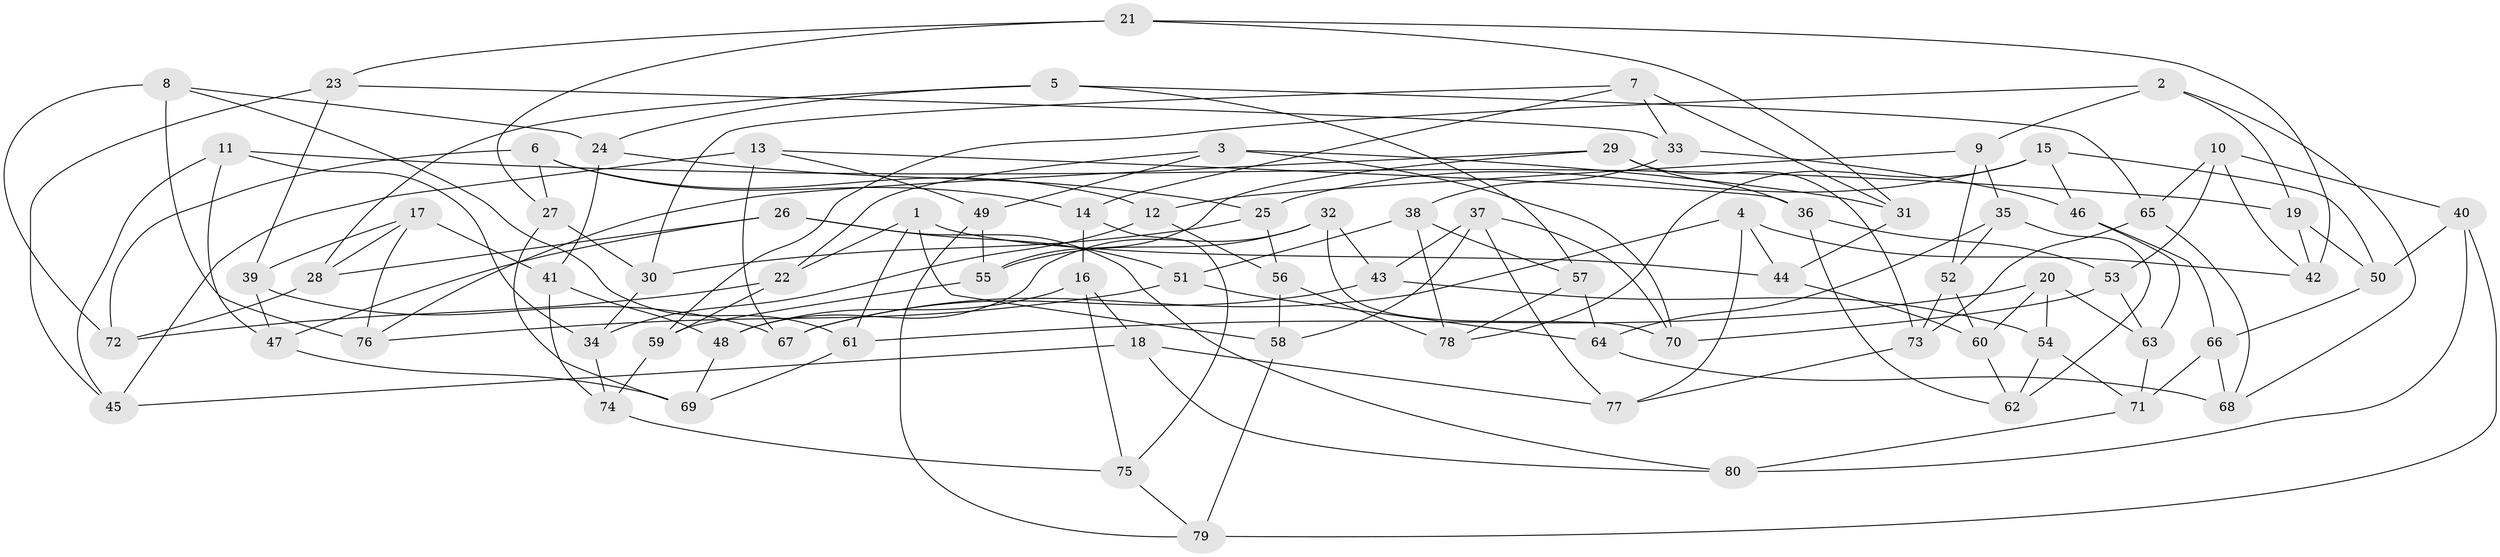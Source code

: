 // Generated by graph-tools (version 1.1) at 2025/03/03/09/25 03:03:02]
// undirected, 80 vertices, 160 edges
graph export_dot {
graph [start="1"]
  node [color=gray90,style=filled];
  1;
  2;
  3;
  4;
  5;
  6;
  7;
  8;
  9;
  10;
  11;
  12;
  13;
  14;
  15;
  16;
  17;
  18;
  19;
  20;
  21;
  22;
  23;
  24;
  25;
  26;
  27;
  28;
  29;
  30;
  31;
  32;
  33;
  34;
  35;
  36;
  37;
  38;
  39;
  40;
  41;
  42;
  43;
  44;
  45;
  46;
  47;
  48;
  49;
  50;
  51;
  52;
  53;
  54;
  55;
  56;
  57;
  58;
  59;
  60;
  61;
  62;
  63;
  64;
  65;
  66;
  67;
  68;
  69;
  70;
  71;
  72;
  73;
  74;
  75;
  76;
  77;
  78;
  79;
  80;
  1 -- 22;
  1 -- 61;
  1 -- 44;
  1 -- 58;
  2 -- 68;
  2 -- 9;
  2 -- 19;
  2 -- 59;
  3 -- 22;
  3 -- 31;
  3 -- 70;
  3 -- 49;
  4 -- 67;
  4 -- 77;
  4 -- 44;
  4 -- 42;
  5 -- 57;
  5 -- 65;
  5 -- 24;
  5 -- 28;
  6 -- 27;
  6 -- 72;
  6 -- 12;
  6 -- 14;
  7 -- 14;
  7 -- 33;
  7 -- 30;
  7 -- 31;
  8 -- 24;
  8 -- 61;
  8 -- 72;
  8 -- 76;
  9 -- 35;
  9 -- 12;
  9 -- 52;
  10 -- 53;
  10 -- 65;
  10 -- 40;
  10 -- 42;
  11 -- 34;
  11 -- 45;
  11 -- 19;
  11 -- 47;
  12 -- 56;
  12 -- 34;
  13 -- 36;
  13 -- 49;
  13 -- 67;
  13 -- 45;
  14 -- 75;
  14 -- 16;
  15 -- 46;
  15 -- 78;
  15 -- 25;
  15 -- 50;
  16 -- 75;
  16 -- 18;
  16 -- 48;
  17 -- 28;
  17 -- 39;
  17 -- 76;
  17 -- 41;
  18 -- 45;
  18 -- 77;
  18 -- 80;
  19 -- 42;
  19 -- 50;
  20 -- 61;
  20 -- 54;
  20 -- 60;
  20 -- 63;
  21 -- 31;
  21 -- 42;
  21 -- 27;
  21 -- 23;
  22 -- 59;
  22 -- 72;
  23 -- 45;
  23 -- 33;
  23 -- 39;
  24 -- 41;
  24 -- 25;
  25 -- 56;
  25 -- 30;
  26 -- 80;
  26 -- 28;
  26 -- 51;
  26 -- 47;
  27 -- 69;
  27 -- 30;
  28 -- 72;
  29 -- 55;
  29 -- 36;
  29 -- 76;
  29 -- 73;
  30 -- 34;
  31 -- 44;
  32 -- 48;
  32 -- 70;
  32 -- 55;
  32 -- 43;
  33 -- 38;
  33 -- 46;
  34 -- 74;
  35 -- 62;
  35 -- 52;
  35 -- 64;
  36 -- 53;
  36 -- 62;
  37 -- 70;
  37 -- 77;
  37 -- 58;
  37 -- 43;
  38 -- 78;
  38 -- 57;
  38 -- 51;
  39 -- 47;
  39 -- 67;
  40 -- 79;
  40 -- 80;
  40 -- 50;
  41 -- 74;
  41 -- 48;
  43 -- 54;
  43 -- 67;
  44 -- 60;
  46 -- 63;
  46 -- 66;
  47 -- 69;
  48 -- 69;
  49 -- 79;
  49 -- 55;
  50 -- 66;
  51 -- 76;
  51 -- 64;
  52 -- 73;
  52 -- 60;
  53 -- 70;
  53 -- 63;
  54 -- 71;
  54 -- 62;
  55 -- 59;
  56 -- 78;
  56 -- 58;
  57 -- 78;
  57 -- 64;
  58 -- 79;
  59 -- 74;
  60 -- 62;
  61 -- 69;
  63 -- 71;
  64 -- 68;
  65 -- 73;
  65 -- 68;
  66 -- 71;
  66 -- 68;
  71 -- 80;
  73 -- 77;
  74 -- 75;
  75 -- 79;
}
